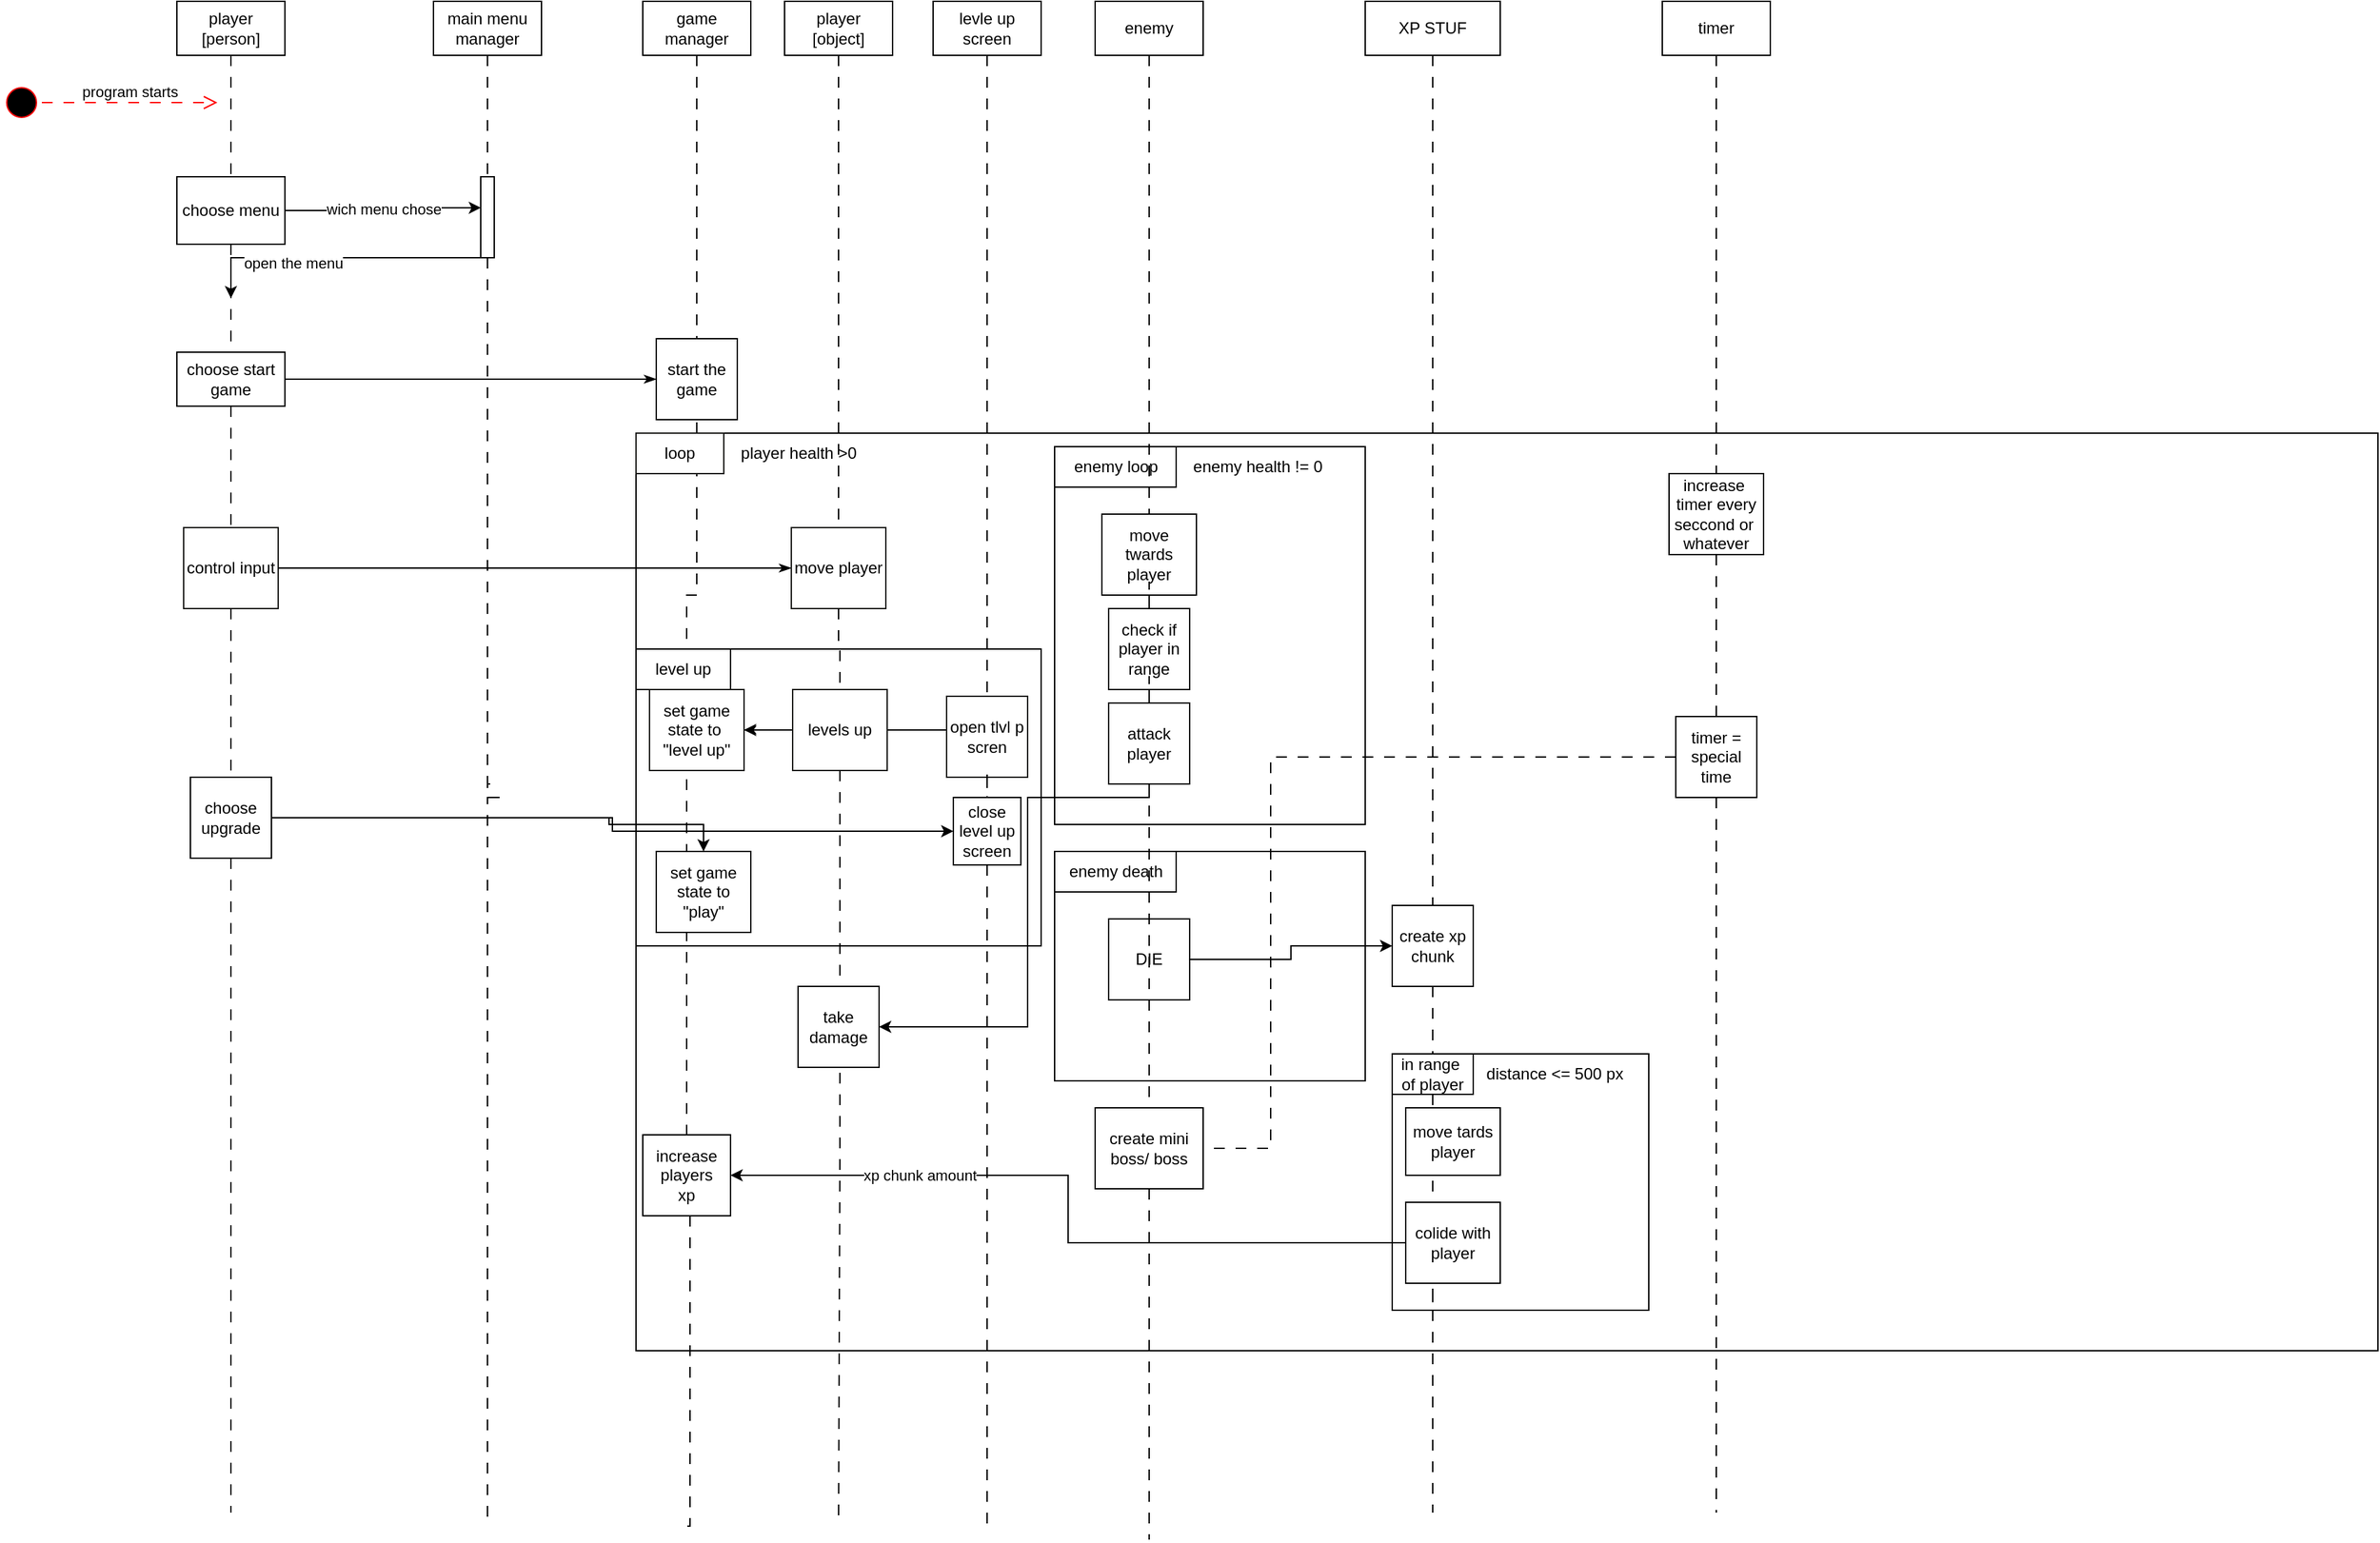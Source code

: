 <mxfile version="20.8.16" type="device"><diagram name="Page-1" id="LU6y_-gQejv6c-L5YrYy"><mxGraphModel dx="1773" dy="1025" grid="1" gridSize="10" guides="1" tooltips="1" connect="1" arrows="1" fold="1" page="1" pageScale="1" pageWidth="850" pageHeight="1100" math="0" shadow="0"><root><mxCell id="0"/><mxCell id="1" parent="0"/><mxCell id="W1L5moArjhem1-qDo_1_-24" value="" style="whiteSpace=wrap;html=1;fillColor=none;movable=0;resizable=0;rotatable=0;deletable=0;editable=0;connectable=0;" parent="1" vertex="1"><mxGeometry x="490" y="340" width="1290" height="680" as="geometry"/></mxCell><mxCell id="acKqWc_YM48wDT1dIhu8-56" value="" style="edgeStyle=orthogonalEdgeStyle;rounded=0;orthogonalLoop=1;jettySize=auto;html=1;endArrow=none;endFill=0;dashed=1;dashPattern=8 8;movable=1;resizable=1;rotatable=1;deletable=1;editable=1;connectable=1;" edge="1" parent="1" source="W1L5moArjhem1-qDo_1_-7" target="acKqWc_YM48wDT1dIhu8-54"><mxGeometry relative="1" as="geometry"><mxPoint x="530" y="920" as="targetPoint"/><mxPoint x="535" y="60" as="sourcePoint"/></mxGeometry></mxCell><mxCell id="acKqWc_YM48wDT1dIhu8-50" value="" style="edgeStyle=orthogonalEdgeStyle;rounded=0;orthogonalLoop=1;jettySize=auto;html=1;endArrow=none;endFill=0;dashed=1;dashPattern=8 8;startArrow=none;" edge="1" parent="1" source="acKqWc_YM48wDT1dIhu8-45"><mxGeometry relative="1" as="geometry"><mxPoint x="1080" y="1140" as="targetPoint"/><mxPoint x="1080" y="750" as="sourcePoint"/><Array as="points"><mxPoint x="1080" y="790"/><mxPoint x="1080" y="790"/></Array></mxGeometry></mxCell><mxCell id="acKqWc_YM48wDT1dIhu8-49" value="" style="whiteSpace=wrap;html=1;strokeColor=default;fillColor=none;" vertex="1" parent="1"><mxGeometry x="1050" y="800" width="190" height="190" as="geometry"/></mxCell><mxCell id="acKqWc_YM48wDT1dIhu8-24" value="" style="whiteSpace=wrap;html=1;fillColor=none;" vertex="1" parent="1"><mxGeometry x="800" y="350" width="230" height="280" as="geometry"/></mxCell><mxCell id="acKqWc_YM48wDT1dIhu8-6" value="" style="whiteSpace=wrap;html=1;fillColor=none;movable=1;resizable=1;rotatable=1;deletable=1;editable=1;connectable=1;" vertex="1" parent="1"><mxGeometry x="490" y="500" width="300" height="220" as="geometry"/></mxCell><mxCell id="W1L5moArjhem1-qDo_1_-3" style="edgeStyle=orthogonalEdgeStyle;rounded=0;orthogonalLoop=1;jettySize=auto;html=1;endArrow=none;endFill=0;dashed=1;dashPattern=8 8;startArrow=none;movable=1;resizable=1;rotatable=1;deletable=1;editable=1;connectable=1;" parent="1" source="acKqWc_YM48wDT1dIhu8-8" edge="1"><mxGeometry relative="1" as="geometry"><mxPoint x="190" y="1140" as="targetPoint"/></mxGeometry></mxCell><mxCell id="W1L5moArjhem1-qDo_1_-1" value="player&lt;br&gt;[person]" style="whiteSpace=wrap;html=1;movable=1;resizable=1;rotatable=1;deletable=1;editable=1;connectable=1;" parent="1" vertex="1"><mxGeometry x="150" y="20" width="80" height="40" as="geometry"/></mxCell><mxCell id="W1L5moArjhem1-qDo_1_-4" style="edgeStyle=orthogonalEdgeStyle;rounded=0;orthogonalLoop=1;jettySize=auto;html=1;endArrow=none;endFill=0;dashed=1;dashPattern=8 8;startArrow=none;movable=1;resizable=1;rotatable=1;deletable=1;editable=1;connectable=1;" parent="1" edge="1"><mxGeometry relative="1" as="geometry"><mxPoint x="380" y="1150" as="targetPoint"/><Array as="points"><mxPoint x="390" y="610"/><mxPoint x="390" y="610"/></Array><mxPoint x="380" y="595" as="sourcePoint"/></mxGeometry></mxCell><mxCell id="W1L5moArjhem1-qDo_1_-5" value="main menu manager" style="whiteSpace=wrap;html=1;movable=1;resizable=1;rotatable=1;deletable=1;editable=1;connectable=1;" parent="1" vertex="1"><mxGeometry x="340" y="20" width="80" height="40" as="geometry"/></mxCell><mxCell id="W1L5moArjhem1-qDo_1_-6" style="edgeStyle=orthogonalEdgeStyle;rounded=0;orthogonalLoop=1;jettySize=auto;html=1;endArrow=none;endFill=0;dashed=1;dashPattern=8 8;movable=1;resizable=1;rotatable=1;deletable=1;editable=1;connectable=1;startArrow=none;" parent="1" edge="1"><mxGeometry relative="1" as="geometry"><mxPoint x="530" y="920" as="targetPoint"/><mxPoint x="528" y="1150" as="sourcePoint"/><Array as="points"><mxPoint x="530" y="1150"/></Array></mxGeometry></mxCell><mxCell id="W1L5moArjhem1-qDo_1_-7" value="game manager" style="whiteSpace=wrap;html=1;movable=1;resizable=1;rotatable=1;deletable=1;editable=1;connectable=1;" parent="1" vertex="1"><mxGeometry x="495" y="20" width="80" height="40" as="geometry"/></mxCell><mxCell id="W1L5moArjhem1-qDo_1_-8" value="" style="ellipse;html=1;shape=startState;fillColor=#000000;strokeColor=#ff0000;movable=1;resizable=1;rotatable=1;deletable=1;editable=1;connectable=1;" parent="1" vertex="1"><mxGeometry x="20" y="80" width="30" height="30" as="geometry"/></mxCell><mxCell id="W1L5moArjhem1-qDo_1_-9" value="program starts" style="edgeStyle=orthogonalEdgeStyle;html=1;verticalAlign=bottom;endArrow=open;endSize=8;strokeColor=#ff0000;rounded=0;dashed=1;dashPattern=8 8;movable=1;resizable=1;rotatable=1;deletable=1;editable=1;connectable=1;" parent="1" source="W1L5moArjhem1-qDo_1_-8" edge="1"><mxGeometry relative="1" as="geometry"><mxPoint x="180" y="95" as="targetPoint"/></mxGeometry></mxCell><mxCell id="W1L5moArjhem1-qDo_1_-11" value="" style="edgeStyle=orthogonalEdgeStyle;rounded=0;orthogonalLoop=1;jettySize=auto;html=1;endArrow=none;endFill=0;dashed=1;dashPattern=8 8;movable=1;resizable=1;rotatable=1;deletable=1;editable=1;connectable=1;" parent="1" source="W1L5moArjhem1-qDo_1_-1" target="W1L5moArjhem1-qDo_1_-10" edge="1"><mxGeometry relative="1" as="geometry"><mxPoint x="190" y="800" as="targetPoint"/><mxPoint x="190" y="60" as="sourcePoint"/></mxGeometry></mxCell><mxCell id="W1L5moArjhem1-qDo_1_-14" value="wich menu chose" style="edgeStyle=orthogonalEdgeStyle;rounded=0;orthogonalLoop=1;jettySize=auto;html=1;entryX=0.017;entryY=0.383;entryDx=0;entryDy=0;entryPerimeter=0;endArrow=classic;endFill=1;movable=1;resizable=1;rotatable=1;deletable=1;editable=1;connectable=1;" parent="1" source="W1L5moArjhem1-qDo_1_-10" target="W1L5moArjhem1-qDo_1_-12" edge="1"><mxGeometry relative="1" as="geometry"/></mxCell><mxCell id="W1L5moArjhem1-qDo_1_-10" value="choose menu" style="whiteSpace=wrap;html=1;movable=1;resizable=1;rotatable=1;deletable=1;editable=1;connectable=1;" parent="1" vertex="1"><mxGeometry x="150" y="150" width="80" height="50" as="geometry"/></mxCell><mxCell id="W1L5moArjhem1-qDo_1_-13" value="" style="edgeStyle=orthogonalEdgeStyle;rounded=0;orthogonalLoop=1;jettySize=auto;html=1;endArrow=none;endFill=0;dashed=1;dashPattern=8 8;movable=1;resizable=1;rotatable=1;deletable=1;editable=1;connectable=1;" parent="1" source="W1L5moArjhem1-qDo_1_-5" target="W1L5moArjhem1-qDo_1_-12" edge="1"><mxGeometry relative="1" as="geometry"><mxPoint x="380" y="800" as="targetPoint"/><mxPoint x="380" y="60" as="sourcePoint"/></mxGeometry></mxCell><mxCell id="W1L5moArjhem1-qDo_1_-17" style="edgeStyle=orthogonalEdgeStyle;rounded=0;orthogonalLoop=1;jettySize=auto;html=1;exitX=0;exitY=1;exitDx=0;exitDy=0;endArrow=classic;endFill=1;movable=1;resizable=1;rotatable=1;deletable=1;editable=1;connectable=1;" parent="1" source="W1L5moArjhem1-qDo_1_-12" edge="1"><mxGeometry relative="1" as="geometry"><mxPoint x="190" y="240" as="targetPoint"/><Array as="points"><mxPoint x="190" y="210"/></Array></mxGeometry></mxCell><mxCell id="W1L5moArjhem1-qDo_1_-18" value="open the menu" style="edgeLabel;html=1;align=center;verticalAlign=middle;resizable=1;points=[];movable=1;rotatable=1;deletable=1;editable=1;connectable=1;" parent="W1L5moArjhem1-qDo_1_-17" vertex="1" connectable="0"><mxGeometry x="0.293" y="4" relative="1" as="geometry"><mxPoint as="offset"/></mxGeometry></mxCell><mxCell id="W1L5moArjhem1-qDo_1_-12" value="" style="whiteSpace=wrap;html=1;movable=1;resizable=1;rotatable=1;deletable=1;editable=1;connectable=1;" parent="1" vertex="1"><mxGeometry x="375" y="150" width="10" height="60" as="geometry"/></mxCell><mxCell id="W1L5moArjhem1-qDo_1_-20" value="" style="edgeStyle=orthogonalEdgeStyle;rounded=0;orthogonalLoop=1;jettySize=auto;html=1;endArrow=none;endFill=0;dashed=1;dashPattern=8 8;startArrow=none;movable=1;resizable=1;rotatable=1;deletable=1;editable=1;connectable=1;" parent="1" source="W1L5moArjhem1-qDo_1_-10" target="W1L5moArjhem1-qDo_1_-19" edge="1"><mxGeometry relative="1" as="geometry"><mxPoint x="190" y="800" as="targetPoint"/><mxPoint x="190" y="200" as="sourcePoint"/></mxGeometry></mxCell><mxCell id="W1L5moArjhem1-qDo_1_-21" style="edgeStyle=orthogonalEdgeStyle;rounded=0;orthogonalLoop=1;jettySize=auto;html=1;exitX=1;exitY=0.5;exitDx=0;exitDy=0;endArrow=classic;endFill=1;startArrow=none;movable=1;resizable=1;rotatable=1;deletable=1;editable=1;connectable=1;" parent="1" source="W1L5moArjhem1-qDo_1_-22" edge="1"><mxGeometry relative="1" as="geometry"><mxPoint x="540" y="300" as="targetPoint"/></mxGeometry></mxCell><mxCell id="W1L5moArjhem1-qDo_1_-19" value="choose start game" style="whiteSpace=wrap;html=1;movable=1;resizable=1;rotatable=1;deletable=1;editable=1;connectable=1;" parent="1" vertex="1"><mxGeometry x="150" y="280" width="80" height="40" as="geometry"/></mxCell><mxCell id="W1L5moArjhem1-qDo_1_-23" value="" style="edgeStyle=orthogonalEdgeStyle;rounded=0;orthogonalLoop=1;jettySize=auto;html=1;exitX=1;exitY=0.5;exitDx=0;exitDy=0;endArrow=classicThin;endFill=1;movable=1;resizable=1;rotatable=1;deletable=1;editable=1;connectable=1;" parent="1" source="W1L5moArjhem1-qDo_1_-19" target="W1L5moArjhem1-qDo_1_-22" edge="1"><mxGeometry relative="1" as="geometry"><mxPoint x="540" y="300" as="targetPoint"/><mxPoint x="230" y="300" as="sourcePoint"/></mxGeometry></mxCell><mxCell id="W1L5moArjhem1-qDo_1_-25" value="loop" style="whiteSpace=wrap;html=1;fillColor=default;strokeColor=#191917;movable=1;resizable=1;rotatable=1;deletable=1;editable=1;connectable=1;" parent="1" vertex="1"><mxGeometry x="490" y="340" width="65" height="30" as="geometry"/></mxCell><mxCell id="W1L5moArjhem1-qDo_1_-26" value="player health &amp;gt;0" style="text;html=1;align=center;verticalAlign=middle;resizable=1;points=[];autosize=1;strokeColor=none;fillColor=none;movable=1;rotatable=1;deletable=1;editable=1;connectable=1;" parent="1" vertex="1"><mxGeometry x="555" y="340" width="110" height="30" as="geometry"/></mxCell><mxCell id="W1L5moArjhem1-qDo_1_-28" value="" style="edgeStyle=orthogonalEdgeStyle;rounded=0;orthogonalLoop=1;jettySize=auto;html=1;endArrow=none;endFill=0;dashed=1;dashPattern=8 8;startArrow=none;movable=1;resizable=1;rotatable=1;deletable=1;editable=1;connectable=1;" parent="1" source="W1L5moArjhem1-qDo_1_-19" target="W1L5moArjhem1-qDo_1_-27" edge="1"><mxGeometry relative="1" as="geometry"><mxPoint x="190" y="800" as="targetPoint"/><mxPoint x="190" y="320" as="sourcePoint"/></mxGeometry></mxCell><mxCell id="W1L5moArjhem1-qDo_1_-33" value="" style="edgeStyle=orthogonalEdgeStyle;rounded=0;orthogonalLoop=1;jettySize=auto;html=1;endArrow=classicThin;endFill=1;movable=1;resizable=1;rotatable=1;deletable=1;editable=1;connectable=1;" parent="1" source="W1L5moArjhem1-qDo_1_-27" target="W1L5moArjhem1-qDo_1_-32" edge="1"><mxGeometry relative="1" as="geometry"/></mxCell><mxCell id="W1L5moArjhem1-qDo_1_-27" value="control input" style="whiteSpace=wrap;html=1;strokeColor=#191917;fillColor=default;movable=1;resizable=1;rotatable=1;deletable=1;editable=1;connectable=1;" parent="1" vertex="1"><mxGeometry x="155" y="410" width="70" height="60" as="geometry"/></mxCell><mxCell id="W1L5moArjhem1-qDo_1_-29" style="edgeStyle=orthogonalEdgeStyle;rounded=0;orthogonalLoop=1;jettySize=auto;html=1;endArrow=none;endFill=0;dashed=1;dashPattern=8 8;startArrow=none;movable=1;resizable=1;rotatable=1;deletable=1;editable=1;connectable=1;" parent="1" source="W1L5moArjhem1-qDo_1_-35" edge="1"><mxGeometry relative="1" as="geometry"><mxPoint x="640" y="1150" as="targetPoint"/></mxGeometry></mxCell><mxCell id="W1L5moArjhem1-qDo_1_-30" value="player&lt;br&gt;[object]" style="whiteSpace=wrap;html=1;movable=1;resizable=1;rotatable=1;deletable=1;editable=1;connectable=1;" parent="1" vertex="1"><mxGeometry x="600" y="20" width="80" height="40" as="geometry"/></mxCell><mxCell id="W1L5moArjhem1-qDo_1_-34" value="" style="edgeStyle=orthogonalEdgeStyle;rounded=0;orthogonalLoop=1;jettySize=auto;html=1;endArrow=none;endFill=0;dashed=1;dashPattern=8 8;movable=1;resizable=1;rotatable=1;deletable=1;editable=1;connectable=1;" parent="1" source="W1L5moArjhem1-qDo_1_-30" target="W1L5moArjhem1-qDo_1_-32" edge="1"><mxGeometry relative="1" as="geometry"><mxPoint x="640" y="800" as="targetPoint"/><mxPoint x="640" y="60" as="sourcePoint"/></mxGeometry></mxCell><mxCell id="W1L5moArjhem1-qDo_1_-32" value="move player" style="whiteSpace=wrap;html=1;strokeColor=#191917;movable=1;resizable=1;rotatable=1;deletable=1;editable=1;connectable=1;" parent="1" vertex="1"><mxGeometry x="605" y="410" width="70" height="60" as="geometry"/></mxCell><mxCell id="W1L5moArjhem1-qDo_1_-36" value="" style="edgeStyle=orthogonalEdgeStyle;rounded=0;orthogonalLoop=1;jettySize=auto;html=1;endArrow=none;endFill=0;dashed=1;dashPattern=8 8;startArrow=none;movable=1;resizable=1;rotatable=1;deletable=1;editable=1;connectable=1;" parent="1" source="W1L5moArjhem1-qDo_1_-32" target="W1L5moArjhem1-qDo_1_-35" edge="1"><mxGeometry relative="1" as="geometry"><mxPoint x="640" y="800" as="targetPoint"/><mxPoint x="640" y="470" as="sourcePoint"/></mxGeometry></mxCell><mxCell id="W1L5moArjhem1-qDo_1_-38" value="" style="edgeStyle=orthogonalEdgeStyle;rounded=0;orthogonalLoop=1;jettySize=auto;html=1;endArrow=classicThin;endFill=1;movable=1;resizable=1;rotatable=1;deletable=1;editable=1;connectable=1;" parent="1" source="W1L5moArjhem1-qDo_1_-35" target="W1L5moArjhem1-qDo_1_-37" edge="1"><mxGeometry relative="1" as="geometry"/></mxCell><mxCell id="acKqWc_YM48wDT1dIhu8-2" value="" style="edgeStyle=orthogonalEdgeStyle;rounded=0;orthogonalLoop=1;jettySize=auto;html=1;" edge="1" parent="1" source="W1L5moArjhem1-qDo_1_-35" target="W1L5moArjhem1-qDo_1_-37"><mxGeometry relative="1" as="geometry"/></mxCell><mxCell id="acKqWc_YM48wDT1dIhu8-14" value="" style="edgeStyle=orthogonalEdgeStyle;rounded=0;orthogonalLoop=1;jettySize=auto;html=1;endArrow=none;endFill=0;" edge="1" parent="1" source="W1L5moArjhem1-qDo_1_-35" target="acKqWc_YM48wDT1dIhu8-13"><mxGeometry relative="1" as="geometry"><Array as="points"><mxPoint x="710" y="560"/><mxPoint x="710" y="560"/></Array></mxGeometry></mxCell><mxCell id="W1L5moArjhem1-qDo_1_-35" value="levels up" style="whiteSpace=wrap;html=1;strokeColor=#191917;fillColor=default;movable=1;resizable=1;rotatable=1;deletable=1;editable=1;connectable=1;" parent="1" vertex="1"><mxGeometry x="606" y="530" width="70" height="60" as="geometry"/></mxCell><mxCell id="acKqWc_YM48wDT1dIhu8-5" value="" style="edgeStyle=orthogonalEdgeStyle;rounded=0;orthogonalLoop=1;jettySize=auto;html=1;endArrow=none;endFill=0;dashed=1;dashPattern=8 8;startArrow=none;movable=1;resizable=1;rotatable=1;deletable=1;editable=1;connectable=1;" edge="1" parent="1" source="W1L5moArjhem1-qDo_1_-12"><mxGeometry relative="1" as="geometry"><mxPoint x="390" y="600" as="targetPoint"/><Array as="points"><mxPoint x="380" y="600"/></Array><mxPoint x="380" y="210" as="sourcePoint"/></mxGeometry></mxCell><mxCell id="acKqWc_YM48wDT1dIhu8-7" value="level up" style="whiteSpace=wrap;html=1;fillColor=default;" vertex="1" parent="1"><mxGeometry x="490" y="500" width="70" height="30" as="geometry"/></mxCell><mxCell id="acKqWc_YM48wDT1dIhu8-9" value="" style="edgeStyle=orthogonalEdgeStyle;rounded=0;orthogonalLoop=1;jettySize=auto;html=1;endArrow=none;endFill=0;dashed=1;dashPattern=8 8;startArrow=none;movable=1;resizable=1;rotatable=1;deletable=1;editable=1;connectable=1;" edge="1" parent="1" source="W1L5moArjhem1-qDo_1_-27" target="acKqWc_YM48wDT1dIhu8-8"><mxGeometry relative="1" as="geometry"><mxPoint x="190" y="800" as="targetPoint"/><mxPoint x="190" y="470" as="sourcePoint"/></mxGeometry></mxCell><mxCell id="acKqWc_YM48wDT1dIhu8-18" style="edgeStyle=orthogonalEdgeStyle;rounded=0;orthogonalLoop=1;jettySize=auto;html=1;entryX=0;entryY=0.5;entryDx=0;entryDy=0;endArrow=classic;endFill=1;" edge="1" parent="1" source="acKqWc_YM48wDT1dIhu8-8" target="acKqWc_YM48wDT1dIhu8-16"><mxGeometry relative="1" as="geometry"/></mxCell><mxCell id="acKqWc_YM48wDT1dIhu8-20" style="edgeStyle=orthogonalEdgeStyle;rounded=0;orthogonalLoop=1;jettySize=auto;html=1;entryX=0.5;entryY=0;entryDx=0;entryDy=0;endArrow=classic;endFill=1;" edge="1" parent="1" source="acKqWc_YM48wDT1dIhu8-8" target="acKqWc_YM48wDT1dIhu8-19"><mxGeometry relative="1" as="geometry"><Array as="points"><mxPoint x="470" y="625"/><mxPoint x="470" y="630"/><mxPoint x="540" y="630"/></Array></mxGeometry></mxCell><mxCell id="acKqWc_YM48wDT1dIhu8-8" value="choose upgrade" style="whiteSpace=wrap;html=1;fillColor=default;" vertex="1" parent="1"><mxGeometry x="160" y="595" width="60" height="60" as="geometry"/></mxCell><mxCell id="acKqWc_YM48wDT1dIhu8-12" style="edgeStyle=orthogonalEdgeStyle;rounded=0;orthogonalLoop=1;jettySize=auto;html=1;dashed=1;dashPattern=8 8;endArrow=none;endFill=0;startArrow=none;" edge="1" parent="1" source="acKqWc_YM48wDT1dIhu8-16"><mxGeometry relative="1" as="geometry"><mxPoint x="750" y="1150" as="targetPoint"/></mxGeometry></mxCell><mxCell id="acKqWc_YM48wDT1dIhu8-11" value="levle up screen" style="whiteSpace=wrap;html=1;fillColor=default;" vertex="1" parent="1"><mxGeometry x="710" y="20" width="80" height="40" as="geometry"/></mxCell><mxCell id="acKqWc_YM48wDT1dIhu8-15" value="" style="edgeStyle=orthogonalEdgeStyle;rounded=0;orthogonalLoop=1;jettySize=auto;html=1;dashed=1;dashPattern=8 8;endArrow=none;endFill=0;" edge="1" parent="1" source="acKqWc_YM48wDT1dIhu8-11" target="acKqWc_YM48wDT1dIhu8-13"><mxGeometry relative="1" as="geometry"><mxPoint x="750" y="841" as="targetPoint"/><mxPoint x="750" y="60" as="sourcePoint"/></mxGeometry></mxCell><mxCell id="acKqWc_YM48wDT1dIhu8-13" value="open tlvl p scren" style="whiteSpace=wrap;html=1;strokeColor=#191917;" vertex="1" parent="1"><mxGeometry x="720" y="535" width="60" height="60" as="geometry"/></mxCell><mxCell id="acKqWc_YM48wDT1dIhu8-17" value="" style="edgeStyle=orthogonalEdgeStyle;rounded=0;orthogonalLoop=1;jettySize=auto;html=1;dashed=1;dashPattern=8 8;endArrow=none;endFill=0;startArrow=none;" edge="1" parent="1" source="acKqWc_YM48wDT1dIhu8-13" target="acKqWc_YM48wDT1dIhu8-16"><mxGeometry relative="1" as="geometry"><mxPoint x="750" y="841" as="targetPoint"/><mxPoint x="750" y="595" as="sourcePoint"/></mxGeometry></mxCell><mxCell id="acKqWc_YM48wDT1dIhu8-16" value="close level up&lt;br&gt;screen" style="whiteSpace=wrap;html=1;fillColor=default;" vertex="1" parent="1"><mxGeometry x="725" y="610" width="50" height="50" as="geometry"/></mxCell><mxCell id="acKqWc_YM48wDT1dIhu8-22" style="edgeStyle=orthogonalEdgeStyle;rounded=0;orthogonalLoop=1;jettySize=auto;html=1;endArrow=none;endFill=0;dashed=1;dashPattern=8 8;movable=0;resizable=0;rotatable=0;deletable=0;editable=0;connectable=0;startArrow=none;" edge="1" parent="1" source="acKqWc_YM48wDT1dIhu8-64"><mxGeometry relative="1" as="geometry"><mxPoint x="870" y="1160" as="targetPoint"/></mxGeometry></mxCell><mxCell id="acKqWc_YM48wDT1dIhu8-21" value="enemy" style="whiteSpace=wrap;html=1;fillColor=default;" vertex="1" parent="1"><mxGeometry x="830" y="20" width="80" height="40" as="geometry"/></mxCell><mxCell id="acKqWc_YM48wDT1dIhu8-26" value="enemy loop" style="text;html=1;align=center;verticalAlign=middle;resizable=0;points=[];autosize=1;strokeColor=default;fillColor=default;" vertex="1" parent="1"><mxGeometry x="800" y="350" width="90" height="30" as="geometry"/></mxCell><mxCell id="acKqWc_YM48wDT1dIhu8-27" value="" style="edgeStyle=orthogonalEdgeStyle;rounded=0;orthogonalLoop=1;jettySize=auto;html=1;endArrow=none;endFill=0;dashed=1;dashPattern=8 8;movable=0;resizable=0;rotatable=0;deletable=0;editable=0;connectable=0;" edge="1" parent="1" source="acKqWc_YM48wDT1dIhu8-21" target="acKqWc_YM48wDT1dIhu8-23"><mxGeometry relative="1" as="geometry"><mxPoint x="870" y="945" as="targetPoint"/><mxPoint x="870" y="60" as="sourcePoint"/></mxGeometry></mxCell><mxCell id="acKqWc_YM48wDT1dIhu8-23" value="move twards player" style="whiteSpace=wrap;html=1;fillColor=default;" vertex="1" parent="1"><mxGeometry x="835" y="400" width="70" height="60" as="geometry"/></mxCell><mxCell id="acKqWc_YM48wDT1dIhu8-28" value="enemy health != 0" style="text;html=1;align=center;verticalAlign=middle;resizable=0;points=[];autosize=1;strokeColor=none;fillColor=none;" vertex="1" parent="1"><mxGeometry x="890" y="350" width="120" height="30" as="geometry"/></mxCell><mxCell id="acKqWc_YM48wDT1dIhu8-31" value="" style="edgeStyle=orthogonalEdgeStyle;rounded=0;orthogonalLoop=1;jettySize=auto;html=1;endArrow=none;endFill=0;dashed=1;dashPattern=8 8;movable=0;resizable=0;rotatable=0;deletable=0;editable=0;connectable=0;startArrow=none;" edge="1" parent="1" source="acKqWc_YM48wDT1dIhu8-23" target="acKqWc_YM48wDT1dIhu8-30"><mxGeometry relative="1" as="geometry"><mxPoint x="870" y="945" as="targetPoint"/><mxPoint x="870" y="460" as="sourcePoint"/></mxGeometry></mxCell><mxCell id="acKqWc_YM48wDT1dIhu8-30" value="check if player in range" style="whiteSpace=wrap;html=1;strokeColor=default;fillColor=default;" vertex="1" parent="1"><mxGeometry x="840" y="470" width="60" height="60" as="geometry"/></mxCell><mxCell id="acKqWc_YM48wDT1dIhu8-34" value="" style="edgeStyle=orthogonalEdgeStyle;rounded=0;orthogonalLoop=1;jettySize=auto;html=1;endArrow=none;endFill=0;dashed=1;dashPattern=8 8;movable=0;resizable=0;rotatable=0;deletable=0;editable=0;connectable=0;startArrow=none;" edge="1" parent="1" source="acKqWc_YM48wDT1dIhu8-30" target="acKqWc_YM48wDT1dIhu8-33"><mxGeometry relative="1" as="geometry"><mxPoint x="870" y="945" as="targetPoint"/><mxPoint x="870" y="530" as="sourcePoint"/></mxGeometry></mxCell><mxCell id="acKqWc_YM48wDT1dIhu8-38" style="edgeStyle=orthogonalEdgeStyle;rounded=0;orthogonalLoop=1;jettySize=auto;html=1;entryX=1;entryY=0.5;entryDx=0;entryDy=0;endArrow=classic;endFill=1;" edge="1" parent="1" source="acKqWc_YM48wDT1dIhu8-33" target="acKqWc_YM48wDT1dIhu8-37"><mxGeometry relative="1" as="geometry"><Array as="points"><mxPoint x="870" y="610"/><mxPoint x="780" y="610"/><mxPoint x="780" y="780"/></Array></mxGeometry></mxCell><mxCell id="acKqWc_YM48wDT1dIhu8-33" value="attack&lt;br&gt;player" style="whiteSpace=wrap;html=1;strokeColor=default;fillColor=default;" vertex="1" parent="1"><mxGeometry x="840" y="540" width="60" height="60" as="geometry"/></mxCell><mxCell id="acKqWc_YM48wDT1dIhu8-37" value="take damage" style="whiteSpace=wrap;html=1;strokeColor=default;fillColor=default;" vertex="1" parent="1"><mxGeometry x="610" y="750" width="60" height="60" as="geometry"/></mxCell><mxCell id="acKqWc_YM48wDT1dIhu8-39" value="" style="whiteSpace=wrap;html=1;fillColor=none;" vertex="1" parent="1"><mxGeometry x="800" y="650" width="230" height="170" as="geometry"/></mxCell><mxCell id="acKqWc_YM48wDT1dIhu8-40" value="enemy death" style="text;html=1;align=center;verticalAlign=middle;resizable=0;points=[];autosize=1;strokeColor=default;fillColor=default;" vertex="1" parent="1"><mxGeometry x="800" y="650" width="90" height="30" as="geometry"/></mxCell><mxCell id="acKqWc_YM48wDT1dIhu8-47" style="edgeStyle=orthogonalEdgeStyle;rounded=0;orthogonalLoop=1;jettySize=auto;html=1;entryX=0;entryY=0.5;entryDx=0;entryDy=0;endArrow=classic;endFill=1;" edge="1" parent="1" source="acKqWc_YM48wDT1dIhu8-41" target="acKqWc_YM48wDT1dIhu8-45"><mxGeometry relative="1" as="geometry"/></mxCell><mxCell id="acKqWc_YM48wDT1dIhu8-41" value="DIE" style="whiteSpace=wrap;html=1;strokeColor=default;fillColor=default;" vertex="1" parent="1"><mxGeometry x="840" y="700" width="60" height="60" as="geometry"/></mxCell><mxCell id="acKqWc_YM48wDT1dIhu8-43" style="edgeStyle=orthogonalEdgeStyle;rounded=0;orthogonalLoop=1;jettySize=auto;html=1;endArrow=none;endFill=0;dashed=1;dashPattern=8 8;startArrow=none;" edge="1" parent="1" source="acKqWc_YM48wDT1dIhu8-49"><mxGeometry relative="1" as="geometry"><mxPoint x="1080" y="956" as="targetPoint"/><Array as="points"><mxPoint x="1080" y="880"/><mxPoint x="1080" y="880"/></Array></mxGeometry></mxCell><mxCell id="acKqWc_YM48wDT1dIhu8-42" value="XP STUF" style="whiteSpace=wrap;html=1;strokeColor=default;fillColor=default;" vertex="1" parent="1"><mxGeometry x="1030" y="20" width="100" height="40" as="geometry"/></mxCell><mxCell id="acKqWc_YM48wDT1dIhu8-46" value="" style="edgeStyle=orthogonalEdgeStyle;rounded=0;orthogonalLoop=1;jettySize=auto;html=1;endArrow=none;endFill=0;dashed=1;dashPattern=8 8;" edge="1" parent="1" source="acKqWc_YM48wDT1dIhu8-42" target="acKqWc_YM48wDT1dIhu8-45"><mxGeometry relative="1" as="geometry"><mxPoint x="1080" y="956" as="targetPoint"/><mxPoint x="1080" y="60" as="sourcePoint"/></mxGeometry></mxCell><mxCell id="acKqWc_YM48wDT1dIhu8-45" value="create xp chunk" style="whiteSpace=wrap;html=1;strokeColor=default;fillColor=default;" vertex="1" parent="1"><mxGeometry x="1050" y="690" width="60" height="60" as="geometry"/></mxCell><mxCell id="acKqWc_YM48wDT1dIhu8-48" value="in range&amp;nbsp;&lt;br&gt;of player" style="whiteSpace=wrap;html=1;strokeColor=default;fillColor=default;" vertex="1" parent="1"><mxGeometry x="1050" y="800" width="60" height="30" as="geometry"/></mxCell><mxCell id="acKqWc_YM48wDT1dIhu8-51" value="move tards player" style="whiteSpace=wrap;html=1;strokeColor=default;fillColor=default;" vertex="1" parent="1"><mxGeometry x="1060" y="840" width="70" height="50" as="geometry"/></mxCell><mxCell id="acKqWc_YM48wDT1dIhu8-55" value="xp chunk amount" style="edgeStyle=orthogonalEdgeStyle;rounded=0;orthogonalLoop=1;jettySize=auto;html=1;endArrow=classic;endFill=1;" edge="1" parent="1" source="acKqWc_YM48wDT1dIhu8-52" target="acKqWc_YM48wDT1dIhu8-54"><mxGeometry x="0.491" relative="1" as="geometry"><mxPoint as="offset"/></mxGeometry></mxCell><mxCell id="acKqWc_YM48wDT1dIhu8-52" value="colide with player" style="whiteSpace=wrap;html=1;strokeColor=default;fillColor=default;" vertex="1" parent="1"><mxGeometry x="1060" y="910" width="70" height="60" as="geometry"/></mxCell><mxCell id="acKqWc_YM48wDT1dIhu8-54" value="increase&lt;br&gt;players&lt;br&gt;xp" style="whiteSpace=wrap;html=1;" vertex="1" parent="1"><mxGeometry x="495" y="860" width="65" height="60" as="geometry"/></mxCell><mxCell id="W1L5moArjhem1-qDo_1_-22" value="start the game" style="whiteSpace=wrap;html=1;movable=1;resizable=1;rotatable=1;deletable=1;editable=1;connectable=1;" parent="1" vertex="1"><mxGeometry x="505" y="270" width="60" height="60" as="geometry"/></mxCell><mxCell id="W1L5moArjhem1-qDo_1_-37" value="set game state to&amp;nbsp;&lt;br&gt;&quot;level up&quot;" style="whiteSpace=wrap;html=1;strokeColor=#191917;fillColor=default;movable=1;resizable=1;rotatable=1;deletable=1;editable=1;connectable=1;" parent="1" vertex="1"><mxGeometry x="500" y="530" width="70" height="60" as="geometry"/></mxCell><mxCell id="acKqWc_YM48wDT1dIhu8-19" value="set game state to&lt;br&gt;&quot;play&quot;" style="whiteSpace=wrap;html=1;fillColor=default;" vertex="1" parent="1"><mxGeometry x="505" y="650" width="70" height="60" as="geometry"/></mxCell><mxCell id="acKqWc_YM48wDT1dIhu8-57" value="distance &amp;lt;= 500 px" style="text;html=1;align=center;verticalAlign=middle;resizable=0;points=[];autosize=1;strokeColor=none;fillColor=none;" vertex="1" parent="1"><mxGeometry x="1110" y="800" width="120" height="30" as="geometry"/></mxCell><mxCell id="acKqWc_YM48wDT1dIhu8-59" style="edgeStyle=orthogonalEdgeStyle;rounded=0;orthogonalLoop=1;jettySize=auto;html=1;endArrow=none;endFill=0;dashed=1;dashPattern=8 8;startArrow=none;" edge="1" parent="1" source="acKqWc_YM48wDT1dIhu8-62"><mxGeometry relative="1" as="geometry"><mxPoint x="1290" y="1140" as="targetPoint"/></mxGeometry></mxCell><mxCell id="acKqWc_YM48wDT1dIhu8-58" value="timer" style="whiteSpace=wrap;html=1;strokeColor=default;fillColor=default;" vertex="1" parent="1"><mxGeometry x="1250" y="20" width="80" height="40" as="geometry"/></mxCell><mxCell id="acKqWc_YM48wDT1dIhu8-61" value="" style="edgeStyle=orthogonalEdgeStyle;rounded=0;orthogonalLoop=1;jettySize=auto;html=1;endArrow=none;endFill=0;dashed=1;dashPattern=8 8;" edge="1" parent="1" source="acKqWc_YM48wDT1dIhu8-58" target="acKqWc_YM48wDT1dIhu8-60"><mxGeometry relative="1" as="geometry"><mxPoint x="1290" y="1140" as="targetPoint"/><mxPoint x="1290" y="60" as="sourcePoint"/></mxGeometry></mxCell><mxCell id="acKqWc_YM48wDT1dIhu8-60" value="increase&amp;nbsp;&lt;br&gt;timer every&lt;br&gt;seccond or&amp;nbsp;&lt;br&gt;whatever" style="rounded=0;whiteSpace=wrap;html=1;strokeColor=default;fillColor=default;" vertex="1" parent="1"><mxGeometry x="1255" y="370" width="70" height="60" as="geometry"/></mxCell><mxCell id="acKqWc_YM48wDT1dIhu8-63" value="" style="edgeStyle=orthogonalEdgeStyle;rounded=0;orthogonalLoop=1;jettySize=auto;html=1;endArrow=none;endFill=0;dashed=1;dashPattern=8 8;startArrow=none;" edge="1" parent="1" source="acKqWc_YM48wDT1dIhu8-60" target="acKqWc_YM48wDT1dIhu8-62"><mxGeometry relative="1" as="geometry"><mxPoint x="1290" y="1140" as="targetPoint"/><mxPoint x="1290" y="430" as="sourcePoint"/></mxGeometry></mxCell><mxCell id="acKqWc_YM48wDT1dIhu8-66" style="edgeStyle=orthogonalEdgeStyle;rounded=0;orthogonalLoop=1;jettySize=auto;html=1;entryX=1;entryY=0.5;entryDx=0;entryDy=0;dashed=1;dashPattern=8 8;endArrow=none;endFill=0;" edge="1" parent="1" source="acKqWc_YM48wDT1dIhu8-62" target="acKqWc_YM48wDT1dIhu8-64"><mxGeometry relative="1" as="geometry"><Array as="points"><mxPoint x="960" y="580"/><mxPoint x="960" y="870"/></Array></mxGeometry></mxCell><mxCell id="acKqWc_YM48wDT1dIhu8-62" value="timer = special time" style="whiteSpace=wrap;html=1;strokeColor=default;fillColor=default;" vertex="1" parent="1"><mxGeometry x="1260" y="550" width="60" height="60" as="geometry"/></mxCell><mxCell id="acKqWc_YM48wDT1dIhu8-65" value="" style="edgeStyle=orthogonalEdgeStyle;rounded=0;orthogonalLoop=1;jettySize=auto;html=1;endArrow=none;endFill=0;dashed=1;dashPattern=8 8;movable=0;resizable=0;rotatable=0;deletable=0;editable=0;connectable=0;startArrow=none;" edge="1" parent="1" source="acKqWc_YM48wDT1dIhu8-33" target="acKqWc_YM48wDT1dIhu8-64"><mxGeometry relative="1" as="geometry"><mxPoint x="870" y="1160" as="targetPoint"/><mxPoint x="870" y="600" as="sourcePoint"/></mxGeometry></mxCell><mxCell id="acKqWc_YM48wDT1dIhu8-64" value="create mini boss/ boss" style="whiteSpace=wrap;html=1;strokeColor=default;fillColor=default;" vertex="1" parent="1"><mxGeometry x="830" y="840" width="80" height="60" as="geometry"/></mxCell></root></mxGraphModel></diagram></mxfile>